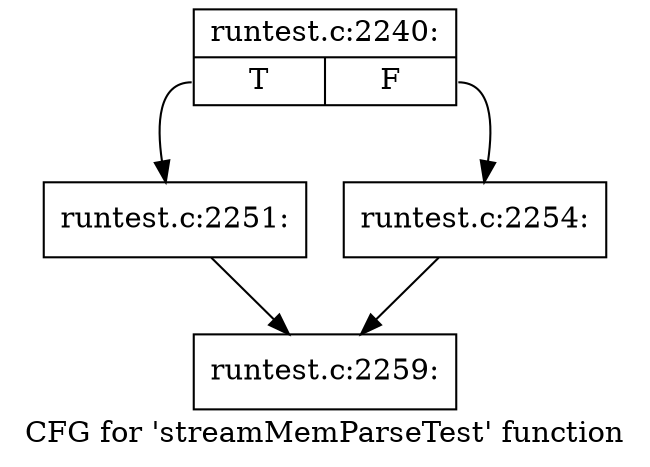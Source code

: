digraph "CFG for 'streamMemParseTest' function" {
	label="CFG for 'streamMemParseTest' function";

	Node0x41a0a70 [shape=record,label="{runtest.c:2240:|{<s0>T|<s1>F}}"];
	Node0x41a0a70:s0 -> Node0x41ae230;
	Node0x41a0a70:s1 -> Node0x41ae280;
	Node0x41ae230 [shape=record,label="{runtest.c:2251:}"];
	Node0x41ae230 -> Node0x415e7b0;
	Node0x41ae280 [shape=record,label="{runtest.c:2254:}"];
	Node0x41ae280 -> Node0x415e7b0;
	Node0x415e7b0 [shape=record,label="{runtest.c:2259:}"];
}
